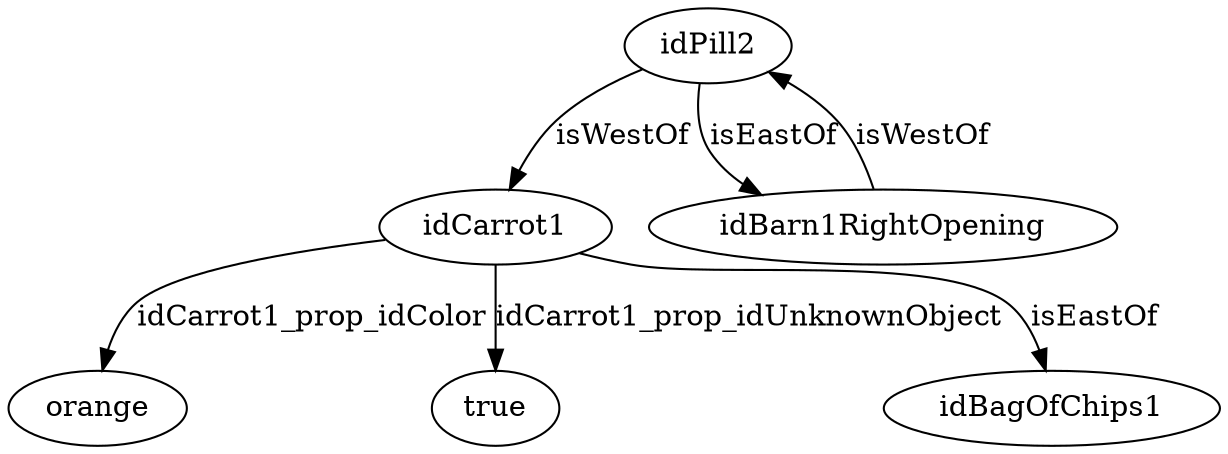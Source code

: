 strict digraph  {
idPill2 [node_type=entity_node, root=root];
idCarrot1;
orange;
true;
idBarn1RightOpening;
idBagOfChips1;
idPill2 -> idCarrot1  [edge_type=relationship, label=isWestOf];
idPill2 -> idBarn1RightOpening  [edge_type=relationship, label=isEastOf];
idCarrot1 -> orange  [edge_type=property, label=idCarrot1_prop_idColor];
idCarrot1 -> true  [edge_type=property, label=idCarrot1_prop_idUnknownObject];
idCarrot1 -> idBagOfChips1  [edge_type=relationship, label=isEastOf];
idBarn1RightOpening -> idPill2  [edge_type=relationship, label=isWestOf];
}
